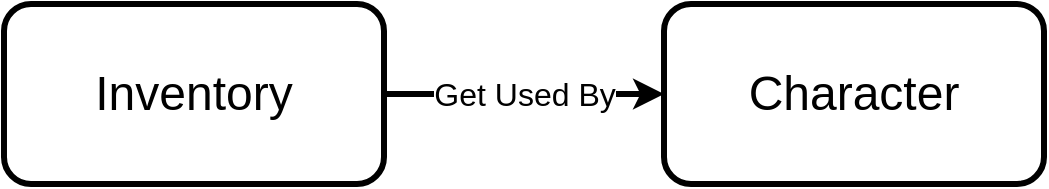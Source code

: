 <mxfile version="17.0.0" type="github">
  <diagram id="VX1TB494LpYBK79ufDEt" name="Page-1">
    <mxGraphModel dx="564" dy="633" grid="1" gridSize="10" guides="1" tooltips="1" connect="1" arrows="1" fold="1" page="1" pageScale="1" pageWidth="850" pageHeight="1100" math="0" shadow="0">
      <root>
        <mxCell id="0" />
        <mxCell id="1" parent="0" />
        <mxCell id="M0doM4tokOYMtvtwn-fC-1" value="Get Used By" style="edgeStyle=orthogonalEdgeStyle;rounded=0;orthogonalLoop=1;jettySize=auto;html=1;exitX=1;exitY=0.5;exitDx=0;exitDy=0;entryX=0;entryY=0.5;entryDx=0;entryDy=0;fontSize=16;strokeWidth=3;" edge="1" parent="1" source="M0doM4tokOYMtvtwn-fC-2" target="M0doM4tokOYMtvtwn-fC-3">
          <mxGeometry relative="1" as="geometry" />
        </mxCell>
        <mxCell id="M0doM4tokOYMtvtwn-fC-2" value="&lt;font style=&quot;font-size: 24px&quot;&gt;Inventory&lt;/font&gt;" style="rounded=1;whiteSpace=wrap;html=1;strokeWidth=3;" vertex="1" parent="1">
          <mxGeometry x="30" y="90" width="190" height="90" as="geometry" />
        </mxCell>
        <mxCell id="M0doM4tokOYMtvtwn-fC-3" value="&lt;font style=&quot;font-size: 24px&quot;&gt;Character&lt;/font&gt;" style="rounded=1;whiteSpace=wrap;html=1;strokeWidth=3;" vertex="1" parent="1">
          <mxGeometry x="360" y="90" width="190" height="90" as="geometry" />
        </mxCell>
      </root>
    </mxGraphModel>
  </diagram>
</mxfile>
